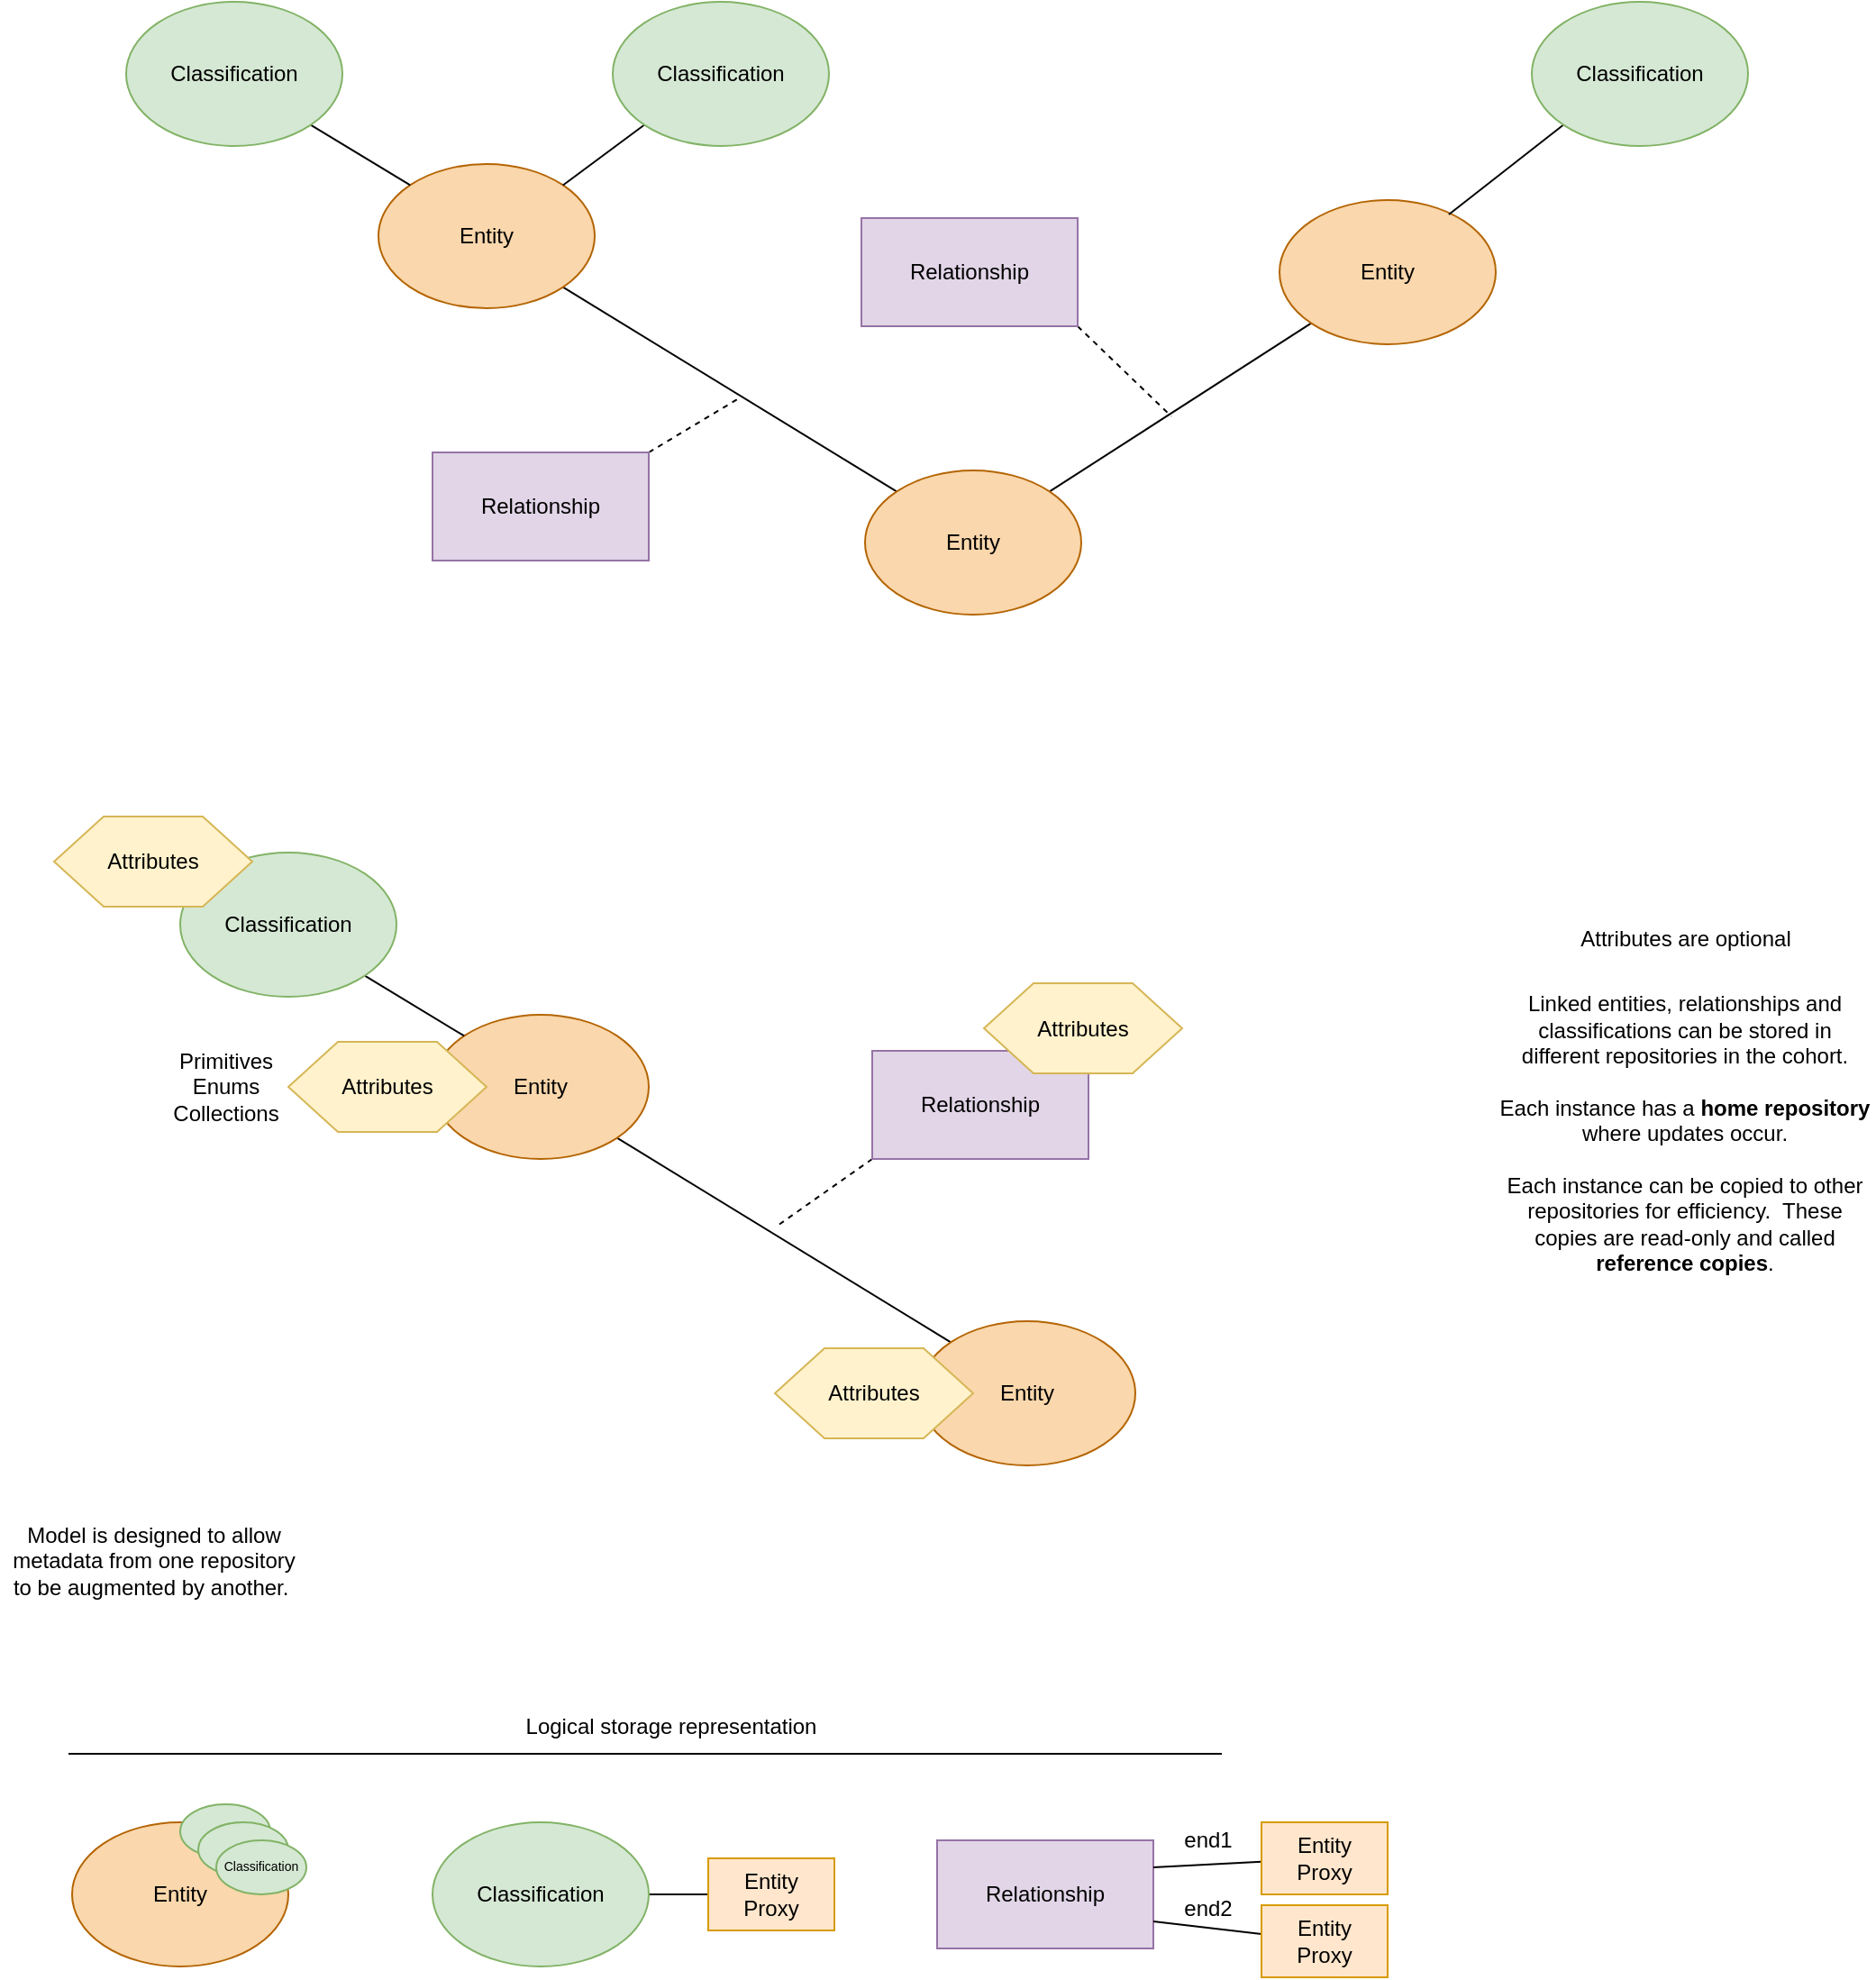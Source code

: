 <mxfile version="20.8.16" type="device" pages="4"><diagram id="Z7bbR40hNfWKqiiLp26I" name="metadata-elements"><mxGraphModel dx="940" dy="1779" grid="1" gridSize="10" guides="1" tooltips="1" connect="1" arrows="1" fold="1" page="1" pageScale="1" pageWidth="827" pageHeight="1169" math="0" shadow="0"><root><mxCell id="0"/><mxCell id="1" parent="0"/><mxCell id="-slnMgaZ7tEI87ncV4Ti-3" style="rounded=0;orthogonalLoop=1;jettySize=auto;html=1;exitX=1;exitY=1;exitDx=0;exitDy=0;entryX=0;entryY=0;entryDx=0;entryDy=0;endArrow=none;endFill=0;" parent="1" source="-slnMgaZ7tEI87ncV4Ti-1" target="-slnMgaZ7tEI87ncV4Ti-2" edge="1"><mxGeometry relative="1" as="geometry"/></mxCell><mxCell id="-slnMgaZ7tEI87ncV4Ti-1" value="Entity" style="ellipse;whiteSpace=wrap;html=1;fillColor=#fad7ac;strokeColor=#b46504;" parent="1" vertex="1"><mxGeometry x="260" y="202" width="120" height="80" as="geometry"/></mxCell><mxCell id="-slnMgaZ7tEI87ncV4Ti-2" value="Entity" style="ellipse;whiteSpace=wrap;html=1;fillColor=#fad7ac;strokeColor=#b46504;" parent="1" vertex="1"><mxGeometry x="530" y="372" width="120" height="80" as="geometry"/></mxCell><mxCell id="-slnMgaZ7tEI87ncV4Ti-5" style="edgeStyle=none;rounded=0;orthogonalLoop=1;jettySize=auto;html=1;exitX=0;exitY=1;exitDx=0;exitDy=0;endArrow=none;endFill=0;dashed=1;" parent="1" source="-slnMgaZ7tEI87ncV4Ti-4" edge="1"><mxGeometry relative="1" as="geometry"><mxPoint x="450" y="320" as="targetPoint"/></mxGeometry></mxCell><mxCell id="-slnMgaZ7tEI87ncV4Ti-4" value="Relationship" style="rounded=0;whiteSpace=wrap;html=1;fillColor=#e1d5e7;strokeColor=#9673a6;" parent="1" vertex="1"><mxGeometry x="504" y="222" width="120" height="60" as="geometry"/></mxCell><mxCell id="-slnMgaZ7tEI87ncV4Ti-9" style="edgeStyle=none;rounded=0;orthogonalLoop=1;jettySize=auto;html=1;entryX=0;entryY=0;entryDx=0;entryDy=0;endArrow=none;endFill=0;exitX=1;exitY=1;exitDx=0;exitDy=0;" parent="1" source="-slnMgaZ7tEI87ncV4Ti-11" target="-slnMgaZ7tEI87ncV4Ti-1" edge="1"><mxGeometry relative="1" as="geometry"><mxPoint x="210" y="152" as="sourcePoint"/></mxGeometry></mxCell><mxCell id="-slnMgaZ7tEI87ncV4Ti-11" value="Classification" style="ellipse;whiteSpace=wrap;html=1;fillColor=#d5e8d4;strokeColor=#82b366;" parent="1" vertex="1"><mxGeometry x="120" y="112" width="120" height="80" as="geometry"/></mxCell><mxCell id="-slnMgaZ7tEI87ncV4Ti-14" value="Attributes" style="shape=hexagon;perimeter=hexagonPerimeter2;whiteSpace=wrap;html=1;fillColor=#fff2cc;strokeColor=#d6b656;" parent="1" vertex="1"><mxGeometry x="566" y="184.5" width="110" height="50" as="geometry"/></mxCell><mxCell id="-slnMgaZ7tEI87ncV4Ti-16" value="Attributes" style="shape=hexagon;perimeter=hexagonPerimeter2;whiteSpace=wrap;html=1;fillColor=#fff2cc;strokeColor=#d6b656;" parent="1" vertex="1"><mxGeometry x="50" y="92" width="110" height="50" as="geometry"/></mxCell><mxCell id="-slnMgaZ7tEI87ncV4Ti-17" value="Attributes" style="shape=hexagon;perimeter=hexagonPerimeter2;whiteSpace=wrap;html=1;fillColor=#fff2cc;strokeColor=#d6b656;" parent="1" vertex="1"><mxGeometry x="180" y="217" width="110" height="50" as="geometry"/></mxCell><mxCell id="-slnMgaZ7tEI87ncV4Ti-20" value="Attributes are optional" style="text;html=1;align=center;verticalAlign=middle;resizable=0;points=[];;autosize=1;" parent="1" vertex="1"><mxGeometry x="890" y="150" width="130" height="20" as="geometry"/></mxCell><mxCell id="-slnMgaZ7tEI87ncV4Ti-21" value="Linked entities, relationships and classifications can be stored in different repositories in the cohort.&lt;br&gt;&lt;br&gt;Each instance has a &lt;b&gt;home repository&lt;/b&gt; where updates occur.&lt;br&gt;&lt;br&gt;Each instance can be copied to other repositories for efficiency.&amp;nbsp; These copies are read-only and called &lt;b&gt;reference copies&lt;/b&gt;." style="text;html=1;align=center;verticalAlign=middle;resizable=1;points=[];;autosize=0;whiteSpace=wrap;" parent="1" vertex="1"><mxGeometry x="850" y="210" width="210" height="115" as="geometry"/></mxCell><mxCell id="-slnMgaZ7tEI87ncV4Ti-24" style="edgeStyle=none;rounded=0;orthogonalLoop=1;jettySize=auto;html=1;exitX=1;exitY=0.5;exitDx=0;exitDy=0;endArrow=none;endFill=0;" parent="1" source="-slnMgaZ7tEI87ncV4Ti-22" target="-slnMgaZ7tEI87ncV4Ti-23" edge="1"><mxGeometry relative="1" as="geometry"/></mxCell><mxCell id="-slnMgaZ7tEI87ncV4Ti-22" value="Classification&lt;br&gt;" style="ellipse;whiteSpace=wrap;html=1;fillColor=#d5e8d4;strokeColor=#82b366;" parent="1" vertex="1"><mxGeometry x="260" y="650" width="120" height="80" as="geometry"/></mxCell><mxCell id="-slnMgaZ7tEI87ncV4Ti-23" value="Entity&lt;br&gt;Proxy" style="rounded=0;whiteSpace=wrap;html=1;fillColor=#ffe6cc;strokeColor=#d79b00;" parent="1" vertex="1"><mxGeometry x="413" y="670" width="70" height="40" as="geometry"/></mxCell><mxCell id="-slnMgaZ7tEI87ncV4Ti-25" value="Entity" style="ellipse;whiteSpace=wrap;html=1;fillColor=#fad7ac;strokeColor=#b46504;" parent="1" vertex="1"><mxGeometry x="60" y="650" width="120" height="80" as="geometry"/></mxCell><mxCell id="-slnMgaZ7tEI87ncV4Ti-26" value="Relationship" style="rounded=0;whiteSpace=wrap;html=1;fillColor=#e1d5e7;strokeColor=#9673a6;" parent="1" vertex="1"><mxGeometry x="540" y="660" width="120" height="60" as="geometry"/></mxCell><mxCell id="-slnMgaZ7tEI87ncV4Ti-27" style="edgeStyle=none;rounded=0;orthogonalLoop=1;jettySize=auto;html=1;exitX=1;exitY=0.25;exitDx=0;exitDy=0;endArrow=none;endFill=0;" parent="1" source="-slnMgaZ7tEI87ncV4Ti-26" target="-slnMgaZ7tEI87ncV4Ti-28" edge="1"><mxGeometry relative="1" as="geometry"><mxPoint x="660" y="690" as="sourcePoint"/></mxGeometry></mxCell><mxCell id="-slnMgaZ7tEI87ncV4Ti-28" value="Entity&lt;br&gt;Proxy" style="rounded=0;whiteSpace=wrap;html=1;fillColor=#ffe6cc;strokeColor=#d79b00;" parent="1" vertex="1"><mxGeometry x="720" y="650" width="70" height="40" as="geometry"/></mxCell><mxCell id="-slnMgaZ7tEI87ncV4Ti-29" style="edgeStyle=none;rounded=0;orthogonalLoop=1;jettySize=auto;html=1;exitX=1;exitY=0.75;exitDx=0;exitDy=0;endArrow=none;endFill=0;" parent="1" source="-slnMgaZ7tEI87ncV4Ti-26" target="-slnMgaZ7tEI87ncV4Ti-30" edge="1"><mxGeometry relative="1" as="geometry"><mxPoint x="660" y="740" as="sourcePoint"/></mxGeometry></mxCell><mxCell id="-slnMgaZ7tEI87ncV4Ti-30" value="Entity&lt;br&gt;Proxy" style="rounded=0;whiteSpace=wrap;html=1;fillColor=#ffe6cc;strokeColor=#d79b00;" parent="1" vertex="1"><mxGeometry x="720" y="696" width="70" height="40" as="geometry"/></mxCell><mxCell id="-slnMgaZ7tEI87ncV4Ti-31" value="end1" style="text;html=1;align=center;verticalAlign=middle;resizable=0;points=[];;autosize=1;" parent="1" vertex="1"><mxGeometry x="670" y="650" width="40" height="20" as="geometry"/></mxCell><mxCell id="-slnMgaZ7tEI87ncV4Ti-32" value="end2" style="text;html=1;align=center;verticalAlign=middle;resizable=0;points=[];;autosize=1;" parent="1" vertex="1"><mxGeometry x="670" y="688" width="40" height="20" as="geometry"/></mxCell><mxCell id="-slnMgaZ7tEI87ncV4Ti-37" value="Logical storage representation" style="text;html=1;align=center;verticalAlign=middle;resizable=0;points=[];;autosize=1;" parent="1" vertex="1"><mxGeometry x="302" y="587" width="180" height="20" as="geometry"/></mxCell><mxCell id="-slnMgaZ7tEI87ncV4Ti-38" value="" style="endArrow=none;html=1;" parent="1" edge="1"><mxGeometry width="50" height="50" relative="1" as="geometry"><mxPoint x="698" y="612" as="sourcePoint"/><mxPoint x="58" y="612" as="targetPoint"/></mxGeometry></mxCell><mxCell id="-slnMgaZ7tEI87ncV4Ti-41" value="Primitives&lt;br&gt;Enums&lt;br&gt;Collections" style="text;html=1;align=center;verticalAlign=middle;resizable=0;points=[];;autosize=1;" parent="1" vertex="1"><mxGeometry x="110" y="217" width="70" height="50" as="geometry"/></mxCell><mxCell id="-slnMgaZ7tEI87ncV4Ti-42" value="Model is designed to allow&lt;br&gt;metadata from one repository&lt;br&gt;to be augmented by another.&amp;nbsp;" style="text;html=1;align=center;verticalAlign=middle;resizable=0;points=[];;autosize=1;" parent="1" vertex="1"><mxGeometry x="20" y="480" width="170" height="50" as="geometry"/></mxCell><mxCell id="sv0S_EvZ5zUkJspbsyaO-1" style="rounded=0;orthogonalLoop=1;jettySize=auto;html=1;exitX=1;exitY=1;exitDx=0;exitDy=0;entryX=0;entryY=0;entryDx=0;entryDy=0;endArrow=none;endFill=0;" parent="1" source="sv0S_EvZ5zUkJspbsyaO-2" target="sv0S_EvZ5zUkJspbsyaO-3" edge="1"><mxGeometry relative="1" as="geometry"/></mxCell><mxCell id="sv0S_EvZ5zUkJspbsyaO-2" value="Entity" style="ellipse;whiteSpace=wrap;html=1;fillColor=#fad7ac;strokeColor=#b46504;" parent="1" vertex="1"><mxGeometry x="230" y="-270" width="120" height="80" as="geometry"/></mxCell><mxCell id="sv0S_EvZ5zUkJspbsyaO-15" style="rounded=0;orthogonalLoop=1;jettySize=auto;html=1;exitX=1;exitY=0;exitDx=0;exitDy=0;entryX=0;entryY=1;entryDx=0;entryDy=0;endArrow=none;endFill=0;" parent="1" source="sv0S_EvZ5zUkJspbsyaO-3" target="sv0S_EvZ5zUkJspbsyaO-14" edge="1"><mxGeometry relative="1" as="geometry"/></mxCell><mxCell id="sv0S_EvZ5zUkJspbsyaO-3" value="Entity" style="ellipse;whiteSpace=wrap;html=1;fillColor=#fad7ac;strokeColor=#b46504;" parent="1" vertex="1"><mxGeometry x="500" y="-100" width="120" height="80" as="geometry"/></mxCell><mxCell id="sv0S_EvZ5zUkJspbsyaO-4" style="edgeStyle=none;rounded=0;orthogonalLoop=1;jettySize=auto;html=1;exitX=1;exitY=0;exitDx=0;exitDy=0;endArrow=none;endFill=0;dashed=1;" parent="1" source="sv0S_EvZ5zUkJspbsyaO-5" edge="1"><mxGeometry relative="1" as="geometry"><mxPoint x="430" y="-140" as="targetPoint"/></mxGeometry></mxCell><mxCell id="sv0S_EvZ5zUkJspbsyaO-5" value="Relationship" style="rounded=0;whiteSpace=wrap;html=1;fillColor=#e1d5e7;strokeColor=#9673a6;" parent="1" vertex="1"><mxGeometry x="260" y="-110" width="120" height="60" as="geometry"/></mxCell><mxCell id="sv0S_EvZ5zUkJspbsyaO-6" style="edgeStyle=none;rounded=0;orthogonalLoop=1;jettySize=auto;html=1;entryX=0;entryY=0;entryDx=0;entryDy=0;endArrow=none;endFill=0;exitX=1;exitY=1;exitDx=0;exitDy=0;" parent="1" source="sv0S_EvZ5zUkJspbsyaO-7" target="sv0S_EvZ5zUkJspbsyaO-2" edge="1"><mxGeometry relative="1" as="geometry"><mxPoint x="180" y="-320" as="sourcePoint"/></mxGeometry></mxCell><mxCell id="sv0S_EvZ5zUkJspbsyaO-7" value="Classification" style="ellipse;whiteSpace=wrap;html=1;fillColor=#d5e8d4;strokeColor=#82b366;" parent="1" vertex="1"><mxGeometry x="90" y="-360" width="120" height="80" as="geometry"/></mxCell><mxCell id="sv0S_EvZ5zUkJspbsyaO-8" style="edgeStyle=none;rounded=0;orthogonalLoop=1;jettySize=auto;html=1;entryX=1;entryY=0;entryDx=0;entryDy=0;endArrow=none;endFill=0;exitX=0;exitY=1;exitDx=0;exitDy=0;" parent="1" source="sv0S_EvZ5zUkJspbsyaO-9" target="sv0S_EvZ5zUkJspbsyaO-2" edge="1"><mxGeometry relative="1" as="geometry"><mxPoint x="489" y="-320" as="sourcePoint"/><mxPoint x="556.574" y="-258.284" as="targetPoint"/></mxGeometry></mxCell><mxCell id="sv0S_EvZ5zUkJspbsyaO-9" value="Classification" style="ellipse;whiteSpace=wrap;html=1;fillColor=#d5e8d4;strokeColor=#82b366;" parent="1" vertex="1"><mxGeometry x="360" y="-360" width="120" height="80" as="geometry"/></mxCell><mxCell id="sv0S_EvZ5zUkJspbsyaO-14" value="Entity" style="ellipse;whiteSpace=wrap;html=1;fillColor=#fad7ac;strokeColor=#b46504;" parent="1" vertex="1"><mxGeometry x="730" y="-250" width="120" height="80" as="geometry"/></mxCell><mxCell id="sv0S_EvZ5zUkJspbsyaO-16" style="edgeStyle=none;rounded=0;orthogonalLoop=1;jettySize=auto;html=1;exitX=1;exitY=1;exitDx=0;exitDy=0;endArrow=none;endFill=0;dashed=1;" parent="1" source="sv0S_EvZ5zUkJspbsyaO-17" edge="1"><mxGeometry relative="1" as="geometry"><mxPoint x="670" y="-130" as="targetPoint"/></mxGeometry></mxCell><mxCell id="sv0S_EvZ5zUkJspbsyaO-17" value="Relationship" style="rounded=0;whiteSpace=wrap;html=1;fillColor=#e1d5e7;strokeColor=#9673a6;" parent="1" vertex="1"><mxGeometry x="498" y="-240" width="120" height="60" as="geometry"/></mxCell><mxCell id="sv0S_EvZ5zUkJspbsyaO-18" style="edgeStyle=none;rounded=0;orthogonalLoop=1;jettySize=auto;html=1;endArrow=none;endFill=0;exitX=0;exitY=1;exitDx=0;exitDy=0;entryX=0.783;entryY=0.1;entryDx=0;entryDy=0;entryPerimeter=0;" parent="1" source="sv0S_EvZ5zUkJspbsyaO-19" target="sv0S_EvZ5zUkJspbsyaO-14" edge="1"><mxGeometry relative="1" as="geometry"><mxPoint x="986.57" y="-300" as="sourcePoint"/><mxPoint x="829.996" y="-238.284" as="targetPoint"/></mxGeometry></mxCell><mxCell id="sv0S_EvZ5zUkJspbsyaO-19" value="Classification" style="ellipse;whiteSpace=wrap;html=1;fillColor=#d5e8d4;strokeColor=#82b366;" parent="1" vertex="1"><mxGeometry x="870.0" y="-360" width="120" height="80" as="geometry"/></mxCell><mxCell id="sv0S_EvZ5zUkJspbsyaO-20" value="Attributes" style="shape=hexagon;perimeter=hexagonPerimeter2;whiteSpace=wrap;html=1;fillColor=#fff2cc;strokeColor=#d6b656;" parent="1" vertex="1"><mxGeometry x="450" y="387" width="110" height="50" as="geometry"/></mxCell><mxCell id="sv0S_EvZ5zUkJspbsyaO-21" value="" style="ellipse;whiteSpace=wrap;html=1;fillColor=#d5e8d4;strokeColor=#82b366;" parent="1" vertex="1"><mxGeometry x="120" y="640" width="50" height="30" as="geometry"/></mxCell><mxCell id="sv0S_EvZ5zUkJspbsyaO-22" value="" style="ellipse;whiteSpace=wrap;html=1;fillColor=#d5e8d4;strokeColor=#82b366;" parent="1" vertex="1"><mxGeometry x="130" y="650" width="50" height="30" as="geometry"/></mxCell><mxCell id="sv0S_EvZ5zUkJspbsyaO-23" value="Classification" style="ellipse;whiteSpace=wrap;html=1;fillColor=#d5e8d4;strokeColor=#82b366;fontSize=7;" parent="1" vertex="1"><mxGeometry x="140" y="660" width="50" height="30" as="geometry"/></mxCell></root></mxGraphModel></diagram><diagram id="39W1JzW6PQjz8XcOdmd-" name="structure"><mxGraphModel dx="1767" dy="1779" grid="1" gridSize="10" guides="1" tooltips="1" connect="1" arrows="1" fold="1" page="1" pageScale="1" pageWidth="827" pageHeight="1169" math="0" shadow="0"><root><mxCell id="BZvtssOSBMB4os9gPGfF-0"/><mxCell id="BZvtssOSBMB4os9gPGfF-1" parent="BZvtssOSBMB4os9gPGfF-0"/><mxCell id="AGcgM-mwJHaqmYYJ03qH-2" value="" style="ellipse;shape=cloud;whiteSpace=wrap;html=1;fillColor=#dae8fc;strokeColor=#6c8ebf;" vertex="1" parent="BZvtssOSBMB4os9gPGfF-1"><mxGeometry x="820" y="-37" width="275" height="325" as="geometry"/></mxCell><mxCell id="BZvtssOSBMB4os9gPGfF-2" value="instanceProvenanceType" style="rounded=0;whiteSpace=wrap;html=1;align=left;" parent="BZvtssOSBMB4os9gPGfF-1" vertex="1"><mxGeometry x="170" y="120" width="430" height="30" as="geometry"/></mxCell><mxCell id="BZvtssOSBMB4os9gPGfF-3" value="metadataCollectionId&lt;br&gt;metadataCollectionName&lt;br&gt;replicatedBy" style="rounded=0;whiteSpace=wrap;html=1;align=left;" parent="BZvtssOSBMB4os9gPGfF-1" vertex="1"><mxGeometry x="170" y="150" width="430" height="60" as="geometry"/></mxCell><mxCell id="BZvtssOSBMB4os9gPGfF-4" value="instanceLicense" style="rounded=0;whiteSpace=wrap;html=1;align=left;" parent="BZvtssOSBMB4os9gPGfF-1" vertex="1"><mxGeometry x="170" y="210" width="430" height="30" as="geometry"/></mxCell><mxCell id="BZvtssOSBMB4os9gPGfF-5" value="createdBy&lt;br&gt;updatedBy&lt;br&gt;maintainedBy&lt;br&gt;createTime&lt;br&gt;updateTime&lt;br&gt;version" style="rounded=0;whiteSpace=wrap;html=1;align=left;" parent="BZvtssOSBMB4os9gPGfF-1" vertex="1"><mxGeometry x="170" y="240" width="430" height="100" as="geometry"/></mxCell><mxCell id="BZvtssOSBMB4os9gPGfF-6" value="currentStatus&lt;br&gt;statusOnDelete" style="rounded=0;whiteSpace=wrap;html=1;align=left;" parent="BZvtssOSBMB4os9gPGfF-1" vertex="1"><mxGeometry x="170" y="340" width="430" height="50" as="geometry"/></mxCell><mxCell id="BZvtssOSBMB4os9gPGfF-7" value="mappingProperties" style="rounded=0;whiteSpace=wrap;html=1;align=left;" parent="BZvtssOSBMB4os9gPGfF-1" vertex="1"><mxGeometry x="170" y="390" width="430" height="30" as="geometry"/></mxCell><mxCell id="rMusvo9j9TCcDV2EQ-hL-0" style="edgeStyle=orthogonalEdgeStyle;rounded=0;orthogonalLoop=1;jettySize=auto;html=1;exitX=0.5;exitY=0;exitDx=0;exitDy=0;entryX=0.25;entryY=1;entryDx=0;entryDy=0;endArrow=block;endFill=0;strokeWidth=1;endSize=12;align=left;" parent="BZvtssOSBMB4os9gPGfF-1" source="BZvtssOSBMB4os9gPGfF-8" target="BZvtssOSBMB4os9gPGfF-7" edge="1"><mxGeometry relative="1" as="geometry"/></mxCell><mxCell id="BZvtssOSBMB4os9gPGfF-8" value="classificationName&lt;br&gt;classificationOrigin&lt;br&gt;classificationOriginGUID" style="rounded=0;whiteSpace=wrap;html=1;fillColor=#d5e8d4;strokeColor=#82b366;align=left;" parent="BZvtssOSBMB4os9gPGfF-1" vertex="1"><mxGeometry x="2" y="598" width="168" height="60" as="geometry"/></mxCell><mxCell id="rMusvo9j9TCcDV2EQ-hL-1" style="edgeStyle=orthogonalEdgeStyle;rounded=0;orthogonalLoop=1;jettySize=auto;html=1;exitX=0.5;exitY=0;exitDx=0;exitDy=0;endArrow=block;endFill=0;endSize=12;strokeWidth=1;align=left;entryX=0.75;entryY=1;entryDx=0;entryDy=0;" parent="BZvtssOSBMB4os9gPGfF-1" source="BZvtssOSBMB4os9gPGfF-9" target="BZvtssOSBMB4os9gPGfF-7" edge="1"><mxGeometry relative="1" as="geometry"><mxPoint x="510" y="460" as="targetPoint"/></mxGeometry></mxCell><mxCell id="BZvtssOSBMB4os9gPGfF-9" value="guid&lt;br&gt;reIdentifiedFromGUID&lt;br&gt;instanceURL" style="rounded=0;whiteSpace=wrap;html=1;align=left;" parent="BZvtssOSBMB4os9gPGfF-1" vertex="1"><mxGeometry x="404" y="478" width="177" height="50" as="geometry"/></mxCell><mxCell id="rMusvo9j9TCcDV2EQ-hL-7" style="edgeStyle=orthogonalEdgeStyle;rounded=0;orthogonalLoop=1;jettySize=auto;html=1;exitX=0.5;exitY=0;exitDx=0;exitDy=0;entryX=0.25;entryY=1;entryDx=0;entryDy=0;endArrow=block;endFill=0;endSize=12;strokeWidth=1;align=left;" parent="BZvtssOSBMB4os9gPGfF-1" source="rMusvo9j9TCcDV2EQ-hL-2" target="BZvtssOSBMB4os9gPGfF-9" edge="1"><mxGeometry relative="1" as="geometry"/></mxCell><mxCell id="UOu68U4XpkaB1WQmeesV-0" style="edgeStyle=none;rounded=0;orthogonalLoop=1;jettySize=auto;html=1;exitX=0;exitY=0.5;exitDx=0;exitDy=0;endArrow=none;endFill=0;entryX=1;entryY=0.25;entryDx=0;entryDy=0;" parent="BZvtssOSBMB4os9gPGfF-1" source="rMusvo9j9TCcDV2EQ-hL-2" target="BZvtssOSBMB4os9gPGfF-8" edge="1"><mxGeometry relative="1" as="geometry"><mxPoint x="190" y="620" as="targetPoint"/></mxGeometry></mxCell><mxCell id="rMusvo9j9TCcDV2EQ-hL-2" value="classifications" style="rounded=0;whiteSpace=wrap;html=1;fillColor=#ffe6cc;strokeColor=#d79b00;align=left;" parent="BZvtssOSBMB4os9gPGfF-1" vertex="1"><mxGeometry x="257" y="598" width="190" height="30" as="geometry"/></mxCell><mxCell id="rMusvo9j9TCcDV2EQ-hL-5" style="edgeStyle=orthogonalEdgeStyle;rounded=0;orthogonalLoop=1;jettySize=auto;html=1;exitX=0.5;exitY=0;exitDx=0;exitDy=0;entryX=0.75;entryY=1;entryDx=0;entryDy=0;endArrow=block;endFill=0;endSize=12;strokeWidth=1;align=left;" parent="BZvtssOSBMB4os9gPGfF-1" source="rMusvo9j9TCcDV2EQ-hL-3" target="rMusvo9j9TCcDV2EQ-hL-2" edge="1"><mxGeometry relative="1" as="geometry"/></mxCell><mxCell id="JoMDwd4-oPdyKM6Ao9nB-7" style="edgeStyle=orthogonalEdgeStyle;rounded=0;orthogonalLoop=1;jettySize=auto;html=1;exitX=0.5;exitY=1;exitDx=0;exitDy=0;endArrow=none;endFill=0;entryX=0.5;entryY=0;entryDx=0;entryDy=0;" parent="BZvtssOSBMB4os9gPGfF-1" source="rMusvo9j9TCcDV2EQ-hL-3" target="JoMDwd4-oPdyKM6Ao9nB-0" edge="1"><mxGeometry relative="1" as="geometry"><Array as="points"><mxPoint x="458" y="780"/><mxPoint x="364" y="780"/></Array></mxGeometry></mxCell><mxCell id="rMusvo9j9TCcDV2EQ-hL-3" value="uniqueProperties" style="rounded=0;whiteSpace=wrap;html=1;fillColor=#ffe6cc;strokeColor=#d79b00;align=left;" parent="BZvtssOSBMB4os9gPGfF-1" vertex="1"><mxGeometry x="389" y="698" width="138" height="30" as="geometry"/></mxCell><mxCell id="rMusvo9j9TCcDV2EQ-hL-6" style="edgeStyle=orthogonalEdgeStyle;rounded=0;orthogonalLoop=1;jettySize=auto;html=1;exitX=0.5;exitY=0;exitDx=0;exitDy=0;entryX=0.25;entryY=1;entryDx=0;entryDy=0;endArrow=block;endFill=0;endSize=12;strokeWidth=1;align=left;" parent="BZvtssOSBMB4os9gPGfF-1" source="rMusvo9j9TCcDV2EQ-hL-4" target="rMusvo9j9TCcDV2EQ-hL-2" edge="1"><mxGeometry relative="1" as="geometry"/></mxCell><mxCell id="JoMDwd4-oPdyKM6Ao9nB-9" style="edgeStyle=orthogonalEdgeStyle;rounded=0;orthogonalLoop=1;jettySize=auto;html=1;exitX=0.5;exitY=1;exitDx=0;exitDy=0;endArrow=none;endFill=0;entryX=0.5;entryY=0;entryDx=0;entryDy=0;" parent="BZvtssOSBMB4os9gPGfF-1" source="rMusvo9j9TCcDV2EQ-hL-4" target="JoMDwd4-oPdyKM6Ao9nB-0" edge="1"><mxGeometry relative="1" as="geometry"><Array as="points"><mxPoint x="304" y="780"/><mxPoint x="364" y="780"/></Array></mxGeometry></mxCell><mxCell id="rMusvo9j9TCcDV2EQ-hL-4" value="entityProperties" style="rounded=0;whiteSpace=wrap;html=1;fillColor=#ffe6cc;strokeColor=#d79b00;align=left;" parent="BZvtssOSBMB4os9gPGfF-1" vertex="1"><mxGeometry x="245" y="698" width="118" height="30" as="geometry"/></mxCell><mxCell id="rMusvo9j9TCcDV2EQ-hL-10" style="edgeStyle=orthogonalEdgeStyle;rounded=0;orthogonalLoop=1;jettySize=auto;html=1;exitX=1;exitY=0.5;exitDx=0;exitDy=0;entryX=0;entryY=0.25;entryDx=0;entryDy=0;endArrow=none;endFill=0;endSize=12;strokeWidth=1;align=left;" parent="BZvtssOSBMB4os9gPGfF-1" source="rMusvo9j9TCcDV2EQ-hL-8" target="rMusvo9j9TCcDV2EQ-hL-9" edge="1"><mxGeometry relative="1" as="geometry"/></mxCell><mxCell id="rMusvo9j9TCcDV2EQ-hL-8" value="type" style="rounded=0;whiteSpace=wrap;html=1;align=left;" parent="BZvtssOSBMB4os9gPGfF-1" vertex="1"><mxGeometry x="170" y="90" width="430" height="30" as="geometry"/></mxCell><mxCell id="rMusvo9j9TCcDV2EQ-hL-9" value="typeDefCategory&lt;br&gt;typeDefGUID&lt;br&gt;typeDefName&lt;br&gt;typeDefVersion" style="rounded=0;whiteSpace=wrap;html=1;align=left;" parent="BZvtssOSBMB4os9gPGfF-1" vertex="1"><mxGeometry x="660" y="85" width="150" height="81" as="geometry"/></mxCell><mxCell id="JoMDwd4-oPdyKM6Ao9nB-6" style="edgeStyle=orthogonalEdgeStyle;rounded=0;orthogonalLoop=1;jettySize=auto;html=1;exitX=0.5;exitY=1;exitDx=0;exitDy=0;endArrow=none;endFill=0;entryX=0.5;entryY=0;entryDx=0;entryDy=0;" parent="BZvtssOSBMB4os9gPGfF-1" source="rMusvo9j9TCcDV2EQ-hL-11" target="JoMDwd4-oPdyKM6Ao9nB-0" edge="1"><mxGeometry relative="1" as="geometry"><Array as="points"><mxPoint x="623" y="780"/><mxPoint x="364" y="780"/></Array></mxGeometry></mxCell><mxCell id="rMusvo9j9TCcDV2EQ-hL-11" value="relationshipProperties" style="rounded=0;whiteSpace=wrap;html=1;fillColor=#e1d5e7;strokeColor=#9673a6;align=left;" parent="BZvtssOSBMB4os9gPGfF-1" vertex="1"><mxGeometry x="528" y="648" width="190" height="30" as="geometry"/></mxCell><mxCell id="rMusvo9j9TCcDV2EQ-hL-13" style="edgeStyle=orthogonalEdgeStyle;rounded=0;orthogonalLoop=1;jettySize=auto;html=1;entryX=0.75;entryY=1;entryDx=0;entryDy=0;endArrow=block;endFill=0;endSize=12;strokeWidth=1;align=left;" parent="BZvtssOSBMB4os9gPGfF-1" source="JoMDwd4-oPdyKM6Ao9nB-4" target="BZvtssOSBMB4os9gPGfF-9" edge="1"><mxGeometry relative="1" as="geometry"><mxPoint x="392" y="588" as="sourcePoint"/><mxPoint x="450" y="538" as="targetPoint"/></mxGeometry></mxCell><mxCell id="rMusvo9j9TCcDV2EQ-hL-14" value="EntitySummary" style="text;html=1;align=left;verticalAlign=middle;resizable=0;points=[];;autosize=1;" parent="BZvtssOSBMB4os9gPGfF-1" vertex="1"><mxGeometry x="240" y="575" width="100" height="20" as="geometry"/></mxCell><mxCell id="rMusvo9j9TCcDV2EQ-hL-15" value="EntityProxy" style="text;html=1;align=left;verticalAlign=middle;resizable=0;points=[];;autosize=1;" parent="BZvtssOSBMB4os9gPGfF-1" vertex="1"><mxGeometry x="380" y="676" width="80" height="20" as="geometry"/></mxCell><mxCell id="rMusvo9j9TCcDV2EQ-hL-17" value="EntityDetail" style="text;html=1;align=left;verticalAlign=middle;resizable=0;points=[];;autosize=1;" parent="BZvtssOSBMB4os9gPGfF-1" vertex="1"><mxGeometry x="220" y="676" width="80" height="20" as="geometry"/></mxCell><mxCell id="rMusvo9j9TCcDV2EQ-hL-18" value="Relationship" style="text;html=1;align=left;verticalAlign=middle;resizable=0;points=[];;autosize=1;" parent="BZvtssOSBMB4os9gPGfF-1" vertex="1"><mxGeometry x="655" y="578" width="80" height="20" as="geometry"/></mxCell><mxCell id="mYXS91cJgSRmmLbEXtdl-0" value="InstanceAuditHeader" style="text;html=1;align=left;verticalAlign=middle;resizable=0;points=[];;autosize=1;" parent="BZvtssOSBMB4os9gPGfF-1" vertex="1"><mxGeometry x="30" y="95" width="130" height="20" as="geometry"/></mxCell><mxCell id="mYXS91cJgSRmmLbEXtdl-1" value="Classification" style="text;html=1;align=left;verticalAlign=middle;resizable=0;points=[];;autosize=1;" parent="BZvtssOSBMB4os9gPGfF-1" vertex="1"><mxGeometry x="-18" y="571" width="90" height="20" as="geometry"/></mxCell><mxCell id="mYXS91cJgSRmmLbEXtdl-2" value="InstanceHeader" style="text;html=1;align=left;verticalAlign=middle;resizable=0;points=[];;autosize=1;" parent="BZvtssOSBMB4os9gPGfF-1" vertex="1"><mxGeometry x="304" y="478" width="100" height="20" as="geometry"/></mxCell><mxCell id="5pq6kSecPTy2PvyclLYt-0" value="InstanceType" style="text;html=1;align=center;verticalAlign=middle;resizable=0;points=[];autosize=1;strokeColor=none;fillColor=none;" parent="BZvtssOSBMB4os9gPGfF-1" vertex="1"><mxGeometry x="650" y="56" width="90" height="20" as="geometry"/></mxCell><mxCell id="JoMDwd4-oPdyKM6Ao9nB-0" value="effectiveFrom&lt;br&gt;effectiveTo&lt;br&gt;instanceProperties" style="rounded=0;whiteSpace=wrap;html=1;align=left;" parent="BZvtssOSBMB4os9gPGfF-1" vertex="1"><mxGeometry x="259" y="830" width="210" height="50" as="geometry"/></mxCell><mxCell id="JoMDwd4-oPdyKM6Ao9nB-1" value="InstanceProperties" style="text;html=1;align=center;verticalAlign=middle;resizable=0;points=[];autosize=1;strokeColor=none;fillColor=none;" parent="BZvtssOSBMB4os9gPGfF-1" vertex="1"><mxGeometry x="139" y="830" width="120" height="20" as="geometry"/></mxCell><mxCell id="JoMDwd4-oPdyKM6Ao9nB-10" style="edgeStyle=orthogonalEdgeStyle;rounded=0;orthogonalLoop=1;jettySize=auto;html=1;exitX=0;exitY=0.5;exitDx=0;exitDy=0;entryX=0.75;entryY=0;entryDx=0;entryDy=0;endArrow=none;endFill=0;" parent="BZvtssOSBMB4os9gPGfF-1" source="JoMDwd4-oPdyKM6Ao9nB-4" target="rMusvo9j9TCcDV2EQ-hL-3" edge="1"><mxGeometry relative="1" as="geometry"/></mxCell><mxCell id="JoMDwd4-oPdyKM6Ao9nB-4" value="entityOneProxy&lt;br&gt;entityTwoProxy" style="rounded=0;whiteSpace=wrap;html=1;fillColor=#e1d5e7;strokeColor=#9673a6;align=left;" parent="BZvtssOSBMB4os9gPGfF-1" vertex="1"><mxGeometry x="528" y="598" width="190" height="50" as="geometry"/></mxCell><mxCell id="JoMDwd4-oPdyKM6Ao9nB-8" style="edgeStyle=orthogonalEdgeStyle;rounded=0;orthogonalLoop=1;jettySize=auto;html=1;exitX=0.5;exitY=1;exitDx=0;exitDy=0;endArrow=none;endFill=0;entryX=0.5;entryY=0;entryDx=0;entryDy=0;" parent="BZvtssOSBMB4os9gPGfF-1" source="JoMDwd4-oPdyKM6Ao9nB-5" target="JoMDwd4-oPdyKM6Ao9nB-0" edge="1"><mxGeometry relative="1" as="geometry"><mxPoint x="470" y="840" as="targetPoint"/><Array as="points"><mxPoint x="86" y="780"/><mxPoint x="364" y="780"/></Array></mxGeometry></mxCell><mxCell id="JoMDwd4-oPdyKM6Ao9nB-5" value="classificationProperties" style="rounded=0;whiteSpace=wrap;html=1;fillColor=#d5e8d4;strokeColor=#82b366;align=left;" parent="BZvtssOSBMB4os9gPGfF-1" vertex="1"><mxGeometry x="2" y="658" width="168" height="30" as="geometry"/></mxCell><mxCell id="AGcgM-mwJHaqmYYJ03qH-0" value="typeDefCategory&lt;br&gt;typeDefGUID&lt;br&gt;typeDefName&lt;br&gt;typeDefVersion&lt;br&gt;typeDefDescription&lt;br&gt;typeDefDescriptionGUID&lt;br&gt;typeDefSuperTypes&lt;br&gt;validStatusList&lt;br&gt;validInstanceProperties" style="rounded=0;whiteSpace=wrap;html=1;align=left;" vertex="1" parent="BZvtssOSBMB4os9gPGfF-1"><mxGeometry x="900" y="69" width="150" height="144" as="geometry"/></mxCell><mxCell id="AGcgM-mwJHaqmYYJ03qH-1" value="InstanceType&lt;br&gt;Before V4.0&amp;nbsp;" style="text;html=1;align=center;verticalAlign=middle;resizable=0;points=[];autosize=1;strokeColor=none;fillColor=none;" vertex="1" parent="BZvtssOSBMB4os9gPGfF-1"><mxGeometry x="900" y="29" width="90" height="40" as="geometry"/></mxCell></root></mxGraphModel></diagram><diagram id="mTZ1y4LS6rHTi8Fzs0pb" name="events"><mxGraphModel dx="932" dy="612" grid="1" gridSize="10" guides="1" tooltips="1" connect="1" arrows="1" fold="1" page="1" pageScale="1" pageWidth="827" pageHeight="1169" math="0" shadow="0"><root><mxCell id="sS-eTAVAKdVr08XAdWZr-0"/><mxCell id="sS-eTAVAKdVr08XAdWZr-1" parent="sS-eTAVAKdVr08XAdWZr-0"/><mxCell id="sS-eTAVAKdVr08XAdWZr-2" value="Timestamp" style="rounded=0;whiteSpace=wrap;html=1;" parent="sS-eTAVAKdVr08XAdWZr-1" vertex="1"><mxGeometry x="120" y="120" width="120" height="30" as="geometry"/></mxCell><mxCell id="sS-eTAVAKdVr08XAdWZr-13" style="edgeStyle=orthogonalEdgeStyle;rounded=0;orthogonalLoop=1;jettySize=auto;html=1;exitX=1;exitY=0.5;exitDx=0;exitDy=0;endArrow=none;endFill=0;endSize=12;strokeWidth=1;" parent="sS-eTAVAKdVr08XAdWZr-1" source="sS-eTAVAKdVr08XAdWZr-3" target="sS-eTAVAKdVr08XAdWZr-14" edge="1"><mxGeometry relative="1" as="geometry"><mxPoint x="330" y="165" as="targetPoint"/></mxGeometry></mxCell><mxCell id="sS-eTAVAKdVr08XAdWZr-3" value="Originator" style="rounded=0;whiteSpace=wrap;html=1;fillColor=#b1ddf0;strokeColor=#10739e;" parent="sS-eTAVAKdVr08XAdWZr-1" vertex="1"><mxGeometry x="120" y="150" width="120" height="30" as="geometry"/></mxCell><mxCell id="sS-eTAVAKdVr08XAdWZr-4" value="Version" style="rounded=0;whiteSpace=wrap;html=1;" parent="sS-eTAVAKdVr08XAdWZr-1" vertex="1"><mxGeometry x="120" y="180" width="120" height="30" as="geometry"/></mxCell><mxCell id="sS-eTAVAKdVr08XAdWZr-5" value="Category" style="rounded=0;whiteSpace=wrap;html=1;fillColor=#b0e3e6;strokeColor=#0e8088;" parent="sS-eTAVAKdVr08XAdWZr-1" vertex="1"><mxGeometry x="120" y="210" width="120" height="30" as="geometry"/></mxCell><mxCell id="sS-eTAVAKdVr08XAdWZr-6" value="Category&lt;br&gt;Specific&lt;br&gt;Section" style="rounded=0;whiteSpace=wrap;html=1;fontStyle=2" parent="sS-eTAVAKdVr08XAdWZr-1" vertex="1"><mxGeometry x="120" y="240" width="120" height="130" as="geometry"/></mxCell><mxCell id="sS-eTAVAKdVr08XAdWZr-7" value="Error&lt;br&gt;Section" style="rounded=0;whiteSpace=wrap;html=1;fontStyle=2" parent="sS-eTAVAKdVr08XAdWZr-1" vertex="1"><mxGeometry x="120" y="370" width="120" height="160" as="geometry"/></mxCell><mxCell id="sS-eTAVAKdVr08XAdWZr-8" value="metadatacollectionId" style="rounded=0;whiteSpace=wrap;html=1;fillColor=#b1ddf0;strokeColor=#10739e;" parent="sS-eTAVAKdVr08XAdWZr-1" vertex="1"><mxGeometry x="350" y="30" width="120" height="30" as="geometry"/></mxCell><mxCell id="sS-eTAVAKdVr08XAdWZr-9" value="serverName" style="rounded=0;whiteSpace=wrap;html=1;fillColor=#b1ddf0;strokeColor=#10739e;" parent="sS-eTAVAKdVr08XAdWZr-1" vertex="1"><mxGeometry x="350" y="60" width="120" height="30" as="geometry"/></mxCell><mxCell id="sS-eTAVAKdVr08XAdWZr-10" value="serverType" style="rounded=0;whiteSpace=wrap;html=1;fillColor=#b1ddf0;strokeColor=#10739e;" parent="sS-eTAVAKdVr08XAdWZr-1" vertex="1"><mxGeometry x="350" y="90" width="120" height="30" as="geometry"/></mxCell><mxCell id="sS-eTAVAKdVr08XAdWZr-11" value="organizationName" style="rounded=0;whiteSpace=wrap;html=1;fillColor=#b1ddf0;strokeColor=#10739e;" parent="sS-eTAVAKdVr08XAdWZr-1" vertex="1"><mxGeometry x="350" y="120" width="120" height="30" as="geometry"/></mxCell><mxCell id="sS-eTAVAKdVr08XAdWZr-12" value="protocolVersion" style="rounded=0;whiteSpace=wrap;html=1;fillColor=#b1ddf0;strokeColor=#10739e;" parent="sS-eTAVAKdVr08XAdWZr-1" vertex="1"><mxGeometry x="350" y="150" width="120" height="30" as="geometry"/></mxCell><mxCell id="sS-eTAVAKdVr08XAdWZr-14" value="" style="shape=curlyBracket;whiteSpace=wrap;html=1;rounded=1;" parent="sS-eTAVAKdVr08XAdWZr-1" vertex="1"><mxGeometry x="320" y="30" width="20" height="150" as="geometry"/></mxCell><mxCell id="sS-eTAVAKdVr08XAdWZr-15" value="RegistryEvent" style="rounded=0;whiteSpace=wrap;html=1;fillColor=#b0e3e6;strokeColor=#0e8088;" parent="sS-eTAVAKdVr08XAdWZr-1" vertex="1"><mxGeometry x="310" y="210" width="120" height="30" as="geometry"/></mxCell><mxCell id="sS-eTAVAKdVr08XAdWZr-16" value="TypeDefEvent" style="rounded=0;whiteSpace=wrap;html=1;fillColor=#b0e3e6;strokeColor=#0e8088;" parent="sS-eTAVAKdVr08XAdWZr-1" vertex="1"><mxGeometry x="480" y="210" width="120" height="30" as="geometry"/></mxCell><mxCell id="sS-eTAVAKdVr08XAdWZr-17" value="InstanceEvent" style="rounded=0;whiteSpace=wrap;html=1;fillColor=#b0e3e6;strokeColor=#0e8088;" parent="sS-eTAVAKdVr08XAdWZr-1" vertex="1"><mxGeometry x="650" y="210" width="120" height="30" as="geometry"/></mxCell><mxCell id="sS-eTAVAKdVr08XAdWZr-18" value="RegistryEventType" style="rounded=0;whiteSpace=wrap;html=1;fillColor=#fad7ac;strokeColor=#b46504;fontStyle=2" parent="sS-eTAVAKdVr08XAdWZr-1" vertex="1"><mxGeometry x="310" y="240" width="120" height="30" as="geometry"/></mxCell><mxCell id="sS-eTAVAKdVr08XAdWZr-19" value="TypeDefEventType" style="rounded=0;whiteSpace=wrap;html=1;fillColor=#fad7ac;strokeColor=#b46504;fontStyle=2" parent="sS-eTAVAKdVr08XAdWZr-1" vertex="1"><mxGeometry x="480" y="240" width="120" height="30" as="geometry"/></mxCell><mxCell id="sS-eTAVAKdVr08XAdWZr-20" value="InstanceEventType" style="rounded=0;whiteSpace=wrap;html=1;fillColor=#fad7ac;strokeColor=#b46504;fontStyle=2" parent="sS-eTAVAKdVr08XAdWZr-1" vertex="1"><mxGeometry x="650" y="240" width="120" height="30" as="geometry"/></mxCell><mxCell id="sS-eTAVAKdVr08XAdWZr-21" value="" style="endArrow=none;dashed=1;html=1;strokeWidth=1;entryX=1;entryY=1;entryDx=0;entryDy=0;exitX=1;exitY=0;exitDx=0;exitDy=0;" parent="sS-eTAVAKdVr08XAdWZr-1" source="sS-eTAVAKdVr08XAdWZr-6" target="sS-eTAVAKdVr08XAdWZr-17" edge="1"><mxGeometry width="50" height="50" relative="1" as="geometry"><mxPoint x="120" y="570" as="sourcePoint"/><mxPoint x="170" y="520" as="targetPoint"/></mxGeometry></mxCell><mxCell id="sS-eTAVAKdVr08XAdWZr-22" value="" style="endArrow=none;dashed=1;html=1;strokeWidth=1;entryX=1;entryY=0;entryDx=0;entryDy=0;exitX=1;exitY=0;exitDx=0;exitDy=0;" parent="sS-eTAVAKdVr08XAdWZr-1" target="sS-eTAVAKdVr08XAdWZr-17" edge="1"><mxGeometry width="50" height="50" relative="1" as="geometry"><mxPoint x="240" y="210" as="sourcePoint"/><mxPoint x="310" y="210" as="targetPoint"/></mxGeometry></mxCell><mxCell id="sS-eTAVAKdVr08XAdWZr-23" value="Registration&lt;br&gt;Details" style="rounded=0;whiteSpace=wrap;html=1;fontStyle=2" parent="sS-eTAVAKdVr08XAdWZr-1" vertex="1"><mxGeometry x="310" y="270" width="120" height="100" as="geometry"/></mxCell><mxCell id="sS-eTAVAKdVr08XAdWZr-24" value="TypeDef&lt;br&gt;Details" style="rounded=0;whiteSpace=wrap;html=1;fontStyle=2" parent="sS-eTAVAKdVr08XAdWZr-1" vertex="1"><mxGeometry x="480" y="270" width="120" height="100" as="geometry"/></mxCell><mxCell id="sS-eTAVAKdVr08XAdWZr-25" value="Instance&lt;br&gt;Details" style="rounded=0;whiteSpace=wrap;html=1;fontStyle=2" parent="sS-eTAVAKdVr08XAdWZr-1" vertex="1"><mxGeometry x="650" y="270" width="120" height="100" as="geometry"/></mxCell><mxCell id="sS-eTAVAKdVr08XAdWZr-26" value="" style="endArrow=none;dashed=1;html=1;strokeWidth=1;entryX=1;entryY=1;entryDx=0;entryDy=0;exitX=1;exitY=0;exitDx=0;exitDy=0;" parent="sS-eTAVAKdVr08XAdWZr-1" edge="1"><mxGeometry width="50" height="50" relative="1" as="geometry"><mxPoint x="240" y="370" as="sourcePoint"/><mxPoint x="770" y="370" as="targetPoint"/></mxGeometry></mxCell><mxCell id="sS-eTAVAKdVr08XAdWZr-27" value="ErrorCode" style="rounded=0;whiteSpace=wrap;html=1;fillColor=#cdeb8b;strokeColor=#36393d;" parent="sS-eTAVAKdVr08XAdWZr-1" vertex="1"><mxGeometry x="310" y="370" width="120" height="30" as="geometry"/></mxCell><mxCell id="sS-eTAVAKdVr08XAdWZr-28" value="ErrorCode" style="rounded=0;whiteSpace=wrap;html=1;fillColor=#cdeb8b;strokeColor=#36393d;" parent="sS-eTAVAKdVr08XAdWZr-1" vertex="1"><mxGeometry x="480" y="370" width="120" height="30" as="geometry"/></mxCell><mxCell id="sS-eTAVAKdVr08XAdWZr-29" value="ErrorCode" style="rounded=0;whiteSpace=wrap;html=1;fillColor=#cdeb8b;strokeColor=#36393d;" parent="sS-eTAVAKdVr08XAdWZr-1" vertex="1"><mxGeometry x="650" y="370" width="120" height="30" as="geometry"/></mxCell><mxCell id="sS-eTAVAKdVr08XAdWZr-30" value="ErrorMessage" style="rounded=0;whiteSpace=wrap;html=1;fontStyle=0" parent="sS-eTAVAKdVr08XAdWZr-1" vertex="1"><mxGeometry x="310" y="400" width="120" height="30" as="geometry"/></mxCell><mxCell id="sS-eTAVAKdVr08XAdWZr-31" value="ErrorMessage" style="rounded=0;whiteSpace=wrap;html=1;fontStyle=0" parent="sS-eTAVAKdVr08XAdWZr-1" vertex="1"><mxGeometry x="480" y="400" width="120" height="30" as="geometry"/></mxCell><mxCell id="sS-eTAVAKdVr08XAdWZr-32" value="ErrorMessage" style="rounded=0;whiteSpace=wrap;html=1;fontStyle=0" parent="sS-eTAVAKdVr08XAdWZr-1" vertex="1"><mxGeometry x="650" y="400" width="120" height="30" as="geometry"/></mxCell><mxCell id="sS-eTAVAKdVr08XAdWZr-33" value="" style="endArrow=none;dashed=1;html=1;strokeWidth=1;entryX=1;entryY=1;entryDx=0;entryDy=0;exitX=1;exitY=0;exitDx=0;exitDy=0;" parent="sS-eTAVAKdVr08XAdWZr-1" target="sS-eTAVAKdVr08XAdWZr-29" edge="1"><mxGeometry width="50" height="50" relative="1" as="geometry"><mxPoint x="240" y="400" as="sourcePoint"/><mxPoint x="170" y="680" as="targetPoint"/></mxGeometry></mxCell><mxCell id="sS-eTAVAKdVr08XAdWZr-34" value="" style="endArrow=none;dashed=1;html=1;strokeWidth=1;entryX=1;entryY=0;entryDx=0;entryDy=0;exitX=1;exitY=0;exitDx=0;exitDy=0;" parent="sS-eTAVAKdVr08XAdWZr-1" target="sS-eTAVAKdVr08XAdWZr-29" edge="1"><mxGeometry width="50" height="50" relative="1" as="geometry"><mxPoint x="240" y="370" as="sourcePoint"/><mxPoint x="310" y="370" as="targetPoint"/></mxGeometry></mxCell><mxCell id="sS-eTAVAKdVr08XAdWZr-35" value="Error&lt;br&gt;Details" style="rounded=0;whiteSpace=wrap;html=1;fontStyle=2" parent="sS-eTAVAKdVr08XAdWZr-1" vertex="1"><mxGeometry x="310" y="460" width="120" height="70" as="geometry"/></mxCell><mxCell id="sS-eTAVAKdVr08XAdWZr-36" value="Error&lt;br&gt;Details" style="rounded=0;whiteSpace=wrap;html=1;fontStyle=2" parent="sS-eTAVAKdVr08XAdWZr-1" vertex="1"><mxGeometry x="480" y="460" width="120" height="70" as="geometry"/></mxCell><mxCell id="sS-eTAVAKdVr08XAdWZr-37" value="Error&lt;br&gt;Details" style="rounded=0;whiteSpace=wrap;html=1;fontStyle=2" parent="sS-eTAVAKdVr08XAdWZr-1" vertex="1"><mxGeometry x="650" y="460" width="120" height="70" as="geometry"/></mxCell><mxCell id="sS-eTAVAKdVr08XAdWZr-38" value="" style="endArrow=none;dashed=1;html=1;strokeWidth=1;entryX=1;entryY=1;entryDx=0;entryDy=0;exitX=1;exitY=0;exitDx=0;exitDy=0;" parent="sS-eTAVAKdVr08XAdWZr-1" edge="1"><mxGeometry width="50" height="50" relative="1" as="geometry"><mxPoint x="240" y="530" as="sourcePoint"/><mxPoint x="770" y="530" as="targetPoint"/></mxGeometry></mxCell><mxCell id="sS-eTAVAKdVr08XAdWZr-39" value="TargetMetadata&lt;br&gt;CollectionId" style="rounded=0;whiteSpace=wrap;html=1;fontStyle=0" parent="sS-eTAVAKdVr08XAdWZr-1" vertex="1"><mxGeometry x="310" y="430" width="120" height="30" as="geometry"/></mxCell><mxCell id="sS-eTAVAKdVr08XAdWZr-40" value="TargetMetadata&lt;br&gt;CollectionId" style="rounded=0;whiteSpace=wrap;html=1;fontStyle=0" parent="sS-eTAVAKdVr08XAdWZr-1" vertex="1"><mxGeometry x="480" y="430" width="120" height="30" as="geometry"/></mxCell><mxCell id="sS-eTAVAKdVr08XAdWZr-41" value="TargetMetadata&lt;br&gt;CollectionId" style="rounded=0;whiteSpace=wrap;html=1;fontStyle=0" parent="sS-eTAVAKdVr08XAdWZr-1" vertex="1"><mxGeometry x="650" y="430" width="120" height="30" as="geometry"/></mxCell><mxCell id="sS-eTAVAKdVr08XAdWZr-42" value="" style="endArrow=none;dashed=1;html=1;strokeWidth=1;entryX=1;entryY=1;entryDx=0;entryDy=0;exitX=1;exitY=0;exitDx=0;exitDy=0;" parent="sS-eTAVAKdVr08XAdWZr-1" edge="1"><mxGeometry width="50" height="50" relative="1" as="geometry"><mxPoint x="240" y="430" as="sourcePoint"/><mxPoint x="770" y="430" as="targetPoint"/></mxGeometry></mxCell><mxCell id="sS-eTAVAKdVr08XAdWZr-43" value="Optional" style="text;html=1;align=center;verticalAlign=middle;resizable=0;points=[];;autosize=1;" parent="sS-eTAVAKdVr08XAdWZr-1" vertex="1"><mxGeometry x="38" y="421" width="60" height="20" as="geometry"/></mxCell><mxCell id="sS-eTAVAKdVr08XAdWZr-44" value="" style="shape=curlyBracket;whiteSpace=wrap;html=1;rounded=1;" parent="sS-eTAVAKdVr08XAdWZr-1" vertex="1"><mxGeometry x="98" y="370" width="20" height="160" as="geometry"/></mxCell></root></mxGraphModel></diagram><diagram id="rhoURQEgC1ZCuSkbYH1a" name="asset-example"><mxGraphModel dx="1759" dy="1781" grid="1" gridSize="10" guides="1" tooltips="1" connect="1" arrows="1" fold="1" page="1" pageScale="1" pageWidth="827" pageHeight="1169" math="0" shadow="0"><root><mxCell id="5TXMRa9XXCSb4rQBw_1h-0"/><mxCell id="5TXMRa9XXCSb4rQBw_1h-1" parent="5TXMRa9XXCSb4rQBw_1h-0"/><mxCell id="vKWEyuJJyYeS84FQJH6W-41" style="edgeStyle=orthogonalEdgeStyle;rounded=0;orthogonalLoop=1;jettySize=auto;html=1;exitX=1;exitY=0.5;exitDx=0;exitDy=0;entryX=0;entryY=0.5;entryDx=0;entryDy=0;endArrow=none;endFill=0;endSize=12;strokeWidth=1;" parent="5TXMRa9XXCSb4rQBw_1h-1" source="vKWEyuJJyYeS84FQJH6W-0" target="vKWEyuJJyYeS84FQJH6W-39" edge="1"><mxGeometry relative="1" as="geometry"/></mxCell><mxCell id="vKWEyuJJyYeS84FQJH6W-0" value="«entity»&lt;br&gt;&lt;b&gt;Referenceable&lt;/b&gt;" style="html=1;strokeColor=#d6b656;align=center;fillColor=#fff2cc;gradientColor=#ffd966;" parent="5TXMRa9XXCSb4rQBw_1h-1" vertex="1"><mxGeometry x="293" y="-70" width="240" height="50" as="geometry"/></mxCell><mxCell id="vKWEyuJJyYeS84FQJH6W-1" value="«entity»&lt;br&gt;&lt;b&gt;Infrastructure&lt;/b&gt;" style="html=1;strokeColor=#d6b656;align=center;fillColor=#fff2cc;gradientColor=#ffd966;" parent="5TXMRa9XXCSb4rQBw_1h-1" vertex="1"><mxGeometry x="70" y="473.25" width="206" height="50" as="geometry"/></mxCell><mxCell id="vKWEyuJJyYeS84FQJH6W-2" value="" style="rounded=0;whiteSpace=wrap;html=1;strokeColor=#000000;gradientColor=#ffffff;align=center;" parent="5TXMRa9XXCSb4rQBw_1h-1" vertex="1"><mxGeometry x="70" y="523.25" width="206" height="31" as="geometry"/></mxCell><mxCell id="vKWEyuJJyYeS84FQJH6W-3" style="edgeStyle=orthogonalEdgeStyle;rounded=0;html=1;exitX=0;exitY=0.5;entryX=0.5;entryY=0;jettySize=auto;orthogonalLoop=1;endArrow=none;endFill=0;" parent="5TXMRa9XXCSb4rQBw_1h-1" source="vKWEyuJJyYeS84FQJH6W-4" target="vKWEyuJJyYeS84FQJH6W-6" edge="1"><mxGeometry relative="1" as="geometry"/></mxCell><mxCell id="vKWEyuJJyYeS84FQJH6W-40" style="edgeStyle=orthogonalEdgeStyle;rounded=0;orthogonalLoop=1;jettySize=auto;html=1;entryX=0;entryY=0.5;entryDx=0;entryDy=0;endArrow=none;endFill=0;endSize=12;strokeWidth=1;" parent="5TXMRa9XXCSb4rQBw_1h-1" source="vKWEyuJJyYeS84FQJH6W-4" target="vKWEyuJJyYeS84FQJH6W-38" edge="1"><mxGeometry relative="1" as="geometry"><Array as="points"><mxPoint x="410" y="90"/></Array></mxGeometry></mxCell><mxCell id="vKWEyuJJyYeS84FQJH6W-4" value="" style="triangle;whiteSpace=wrap;html=1;strokeColor=#000000;gradientColor=#ffffff;align=center;rotation=-90;" parent="5TXMRa9XXCSb4rQBw_1h-1" vertex="1"><mxGeometry x="401.5" y="17" width="17" height="21" as="geometry"/></mxCell><mxCell id="vKWEyuJJyYeS84FQJH6W-5" value="qualifiedName : string&lt;br&gt;additionalProperties : map&amp;lt;string, string&amp;gt;&lt;br&gt;&lt;div style=&quot;text-align: left&quot;&gt;&lt;/div&gt;" style="rounded=0;whiteSpace=wrap;html=1;strokeColor=#000000;gradientColor=#ffffff;align=left;" parent="5TXMRa9XXCSb4rQBw_1h-1" vertex="1"><mxGeometry x="293" y="-20" width="240" height="39" as="geometry"/></mxCell><mxCell id="vKWEyuJJyYeS84FQJH6W-6" value="«entity»&lt;br&gt;&lt;b&gt;Asset&lt;/b&gt;" style="html=1;strokeColor=#d6b656;align=center;fillColor=#fff2cc;gradientColor=#ffd966;" parent="5TXMRa9XXCSb4rQBw_1h-1" vertex="1"><mxGeometry x="290" y="288.75" width="240" height="50" as="geometry"/></mxCell><mxCell id="vKWEyuJJyYeS84FQJH6W-7" style="edgeStyle=orthogonalEdgeStyle;rounded=0;html=1;exitX=0;exitY=0.5;entryX=0.5;entryY=0;endArrow=none;endFill=0;jettySize=auto;orthogonalLoop=1;" parent="5TXMRa9XXCSb4rQBw_1h-1" source="vKWEyuJJyYeS84FQJH6W-10" target="vKWEyuJJyYeS84FQJH6W-1" edge="1"><mxGeometry relative="1" as="geometry"/></mxCell><mxCell id="vKWEyuJJyYeS84FQJH6W-8" style="edgeStyle=orthogonalEdgeStyle;rounded=0;html=1;exitX=0;exitY=0.5;endArrow=none;endFill=0;jettySize=auto;orthogonalLoop=1;" parent="5TXMRa9XXCSb4rQBw_1h-1" source="vKWEyuJJyYeS84FQJH6W-10" target="vKWEyuJJyYeS84FQJH6W-12" edge="1"><mxGeometry relative="1" as="geometry"/></mxCell><mxCell id="vKWEyuJJyYeS84FQJH6W-9" style="edgeStyle=orthogonalEdgeStyle;rounded=0;html=1;exitX=0;exitY=0.5;entryX=0.5;entryY=0;endArrow=none;endFill=0;jettySize=auto;orthogonalLoop=1;" parent="5TXMRa9XXCSb4rQBw_1h-1" source="vKWEyuJJyYeS84FQJH6W-10" target="vKWEyuJJyYeS84FQJH6W-14" edge="1"><mxGeometry relative="1" as="geometry"/></mxCell><mxCell id="vKWEyuJJyYeS84FQJH6W-10" value="" style="triangle;whiteSpace=wrap;html=1;strokeColor=#000000;gradientColor=#ffffff;align=center;rotation=-90;" parent="5TXMRa9XXCSb4rQBw_1h-1" vertex="1"><mxGeometry x="401.5" y="376.75" width="17" height="21" as="geometry"/></mxCell><mxCell id="vKWEyuJJyYeS84FQJH6W-11" value="name : string&lt;br&gt;description : string&lt;br&gt;&lt;div style=&quot;text-align: left&quot;&gt;&lt;/div&gt;" style="rounded=0;whiteSpace=wrap;html=1;strokeColor=#000000;gradientColor=#ffffff;align=left;" parent="5TXMRa9XXCSb4rQBw_1h-1" vertex="1"><mxGeometry x="290" y="338.75" width="240" height="40" as="geometry"/></mxCell><mxCell id="vKWEyuJJyYeS84FQJH6W-12" value="«entity»&lt;br&gt;&lt;b&gt;Process&lt;/b&gt;" style="html=1;strokeColor=#d6b656;align=center;fillColor=#fff2cc;gradientColor=#ffd966;" parent="5TXMRa9XXCSb4rQBw_1h-1" vertex="1"><mxGeometry x="307" y="473.25" width="206" height="50" as="geometry"/></mxCell><mxCell id="vKWEyuJJyYeS84FQJH6W-13" value="" style="rounded=0;whiteSpace=wrap;html=1;strokeColor=#000000;gradientColor=#ffffff;align=center;" parent="5TXMRa9XXCSb4rQBw_1h-1" vertex="1"><mxGeometry x="307" y="523.25" width="206" height="31" as="geometry"/></mxCell><mxCell id="vKWEyuJJyYeS84FQJH6W-14" value="«entity»&lt;br&gt;&lt;b&gt;DataSet&lt;/b&gt;" style="html=1;strokeColor=#d6b656;align=center;fillColor=#fff2cc;gradientColor=#ffd966;" parent="5TXMRa9XXCSb4rQBw_1h-1" vertex="1"><mxGeometry x="540" y="473.25" width="206" height="50" as="geometry"/></mxCell><mxCell id="vKWEyuJJyYeS84FQJH6W-15" value="" style="rounded=0;whiteSpace=wrap;html=1;strokeColor=#000000;gradientColor=#ffffff;align=center;" parent="5TXMRa9XXCSb4rQBw_1h-1" vertex="1"><mxGeometry x="540" y="523.25" width="206" height="31" as="geometry"/></mxCell><mxCell id="vKWEyuJJyYeS84FQJH6W-16" value="«entity»&lt;br&gt;&lt;b&gt;Connection&lt;/b&gt;" style="html=1;strokeColor=#6c8ebf;align=center;fillColor=#dae8fc;gradientColor=#7ea6e0;" parent="5TXMRa9XXCSb4rQBw_1h-1" vertex="1"><mxGeometry x="710" y="179.75" width="262" height="50" as="geometry"/></mxCell><mxCell id="vKWEyuJJyYeS84FQJH6W-17" value="displayName : string&lt;br&gt;description : string&lt;br&gt;securedProperties : map &amp;lt;string, string&amp;gt;&lt;br&gt;configurationProperties : map &amp;lt;string, object&amp;gt;&lt;br&gt;userId : string&lt;br&gt;clearPassword : string&lt;br&gt;encryptedPassword : string" style="rounded=0;whiteSpace=wrap;html=1;strokeColor=#000000;gradientColor=#ffffff;align=left;" parent="5TXMRa9XXCSb4rQBw_1h-1" vertex="1"><mxGeometry x="710" y="229.75" width="262" height="113" as="geometry"/></mxCell><mxCell id="vKWEyuJJyYeS84FQJH6W-19" value="" style="endArrow=none;html=1;entryX=0;entryY=0.75;entryDx=0;entryDy=0;" parent="5TXMRa9XXCSb4rQBw_1h-1" target="vKWEyuJJyYeS84FQJH6W-17" edge="1"><mxGeometry width="50" height="50" relative="1" as="geometry"><mxPoint x="530" y="314.596" as="sourcePoint"/><mxPoint x="680" y="313.75" as="targetPoint"/></mxGeometry></mxCell><mxCell id="vKWEyuJJyYeS84FQJH6W-20" value="*" style="text;html=1;strokeColor=none;fillColor=none;align=center;verticalAlign=middle;whiteSpace=wrap;rounded=0;" parent="5TXMRa9XXCSb4rQBw_1h-1" vertex="1"><mxGeometry x="640" y="293.75" width="40" height="20" as="geometry"/></mxCell><mxCell id="vKWEyuJJyYeS84FQJH6W-21" value="connections" style="text;html=1;strokeColor=none;fillColor=none;align=center;verticalAlign=middle;whiteSpace=wrap;rounded=0;" parent="5TXMRa9XXCSb4rQBw_1h-1" vertex="1"><mxGeometry x="564.5" y="318.75" width="153" height="20" as="geometry"/></mxCell><mxCell id="vKWEyuJJyYeS84FQJH6W-22" value="asset" style="text;html=1;strokeColor=none;fillColor=none;align=center;verticalAlign=middle;whiteSpace=wrap;rounded=0;" parent="5TXMRa9XXCSb4rQBw_1h-1" vertex="1"><mxGeometry x="530" y="292.75" width="51" height="20" as="geometry"/></mxCell><mxCell id="vKWEyuJJyYeS84FQJH6W-23" value="0..1" style="text;html=1;strokeColor=none;fillColor=none;align=center;verticalAlign=middle;whiteSpace=wrap;rounded=0;" parent="5TXMRa9XXCSb4rQBw_1h-1" vertex="1"><mxGeometry x="530" y="313.75" width="40" height="20" as="geometry"/></mxCell><mxCell id="vKWEyuJJyYeS84FQJH6W-24" value="" style="endArrow=none;dashed=1;html=1;entryX=0.5;entryY=1;entryDx=0;entryDy=0;" parent="5TXMRa9XXCSb4rQBw_1h-1" target="vKWEyuJJyYeS84FQJH6W-25" edge="1"><mxGeometry width="50" height="50" relative="1" as="geometry"><mxPoint x="598.5" y="315.75" as="sourcePoint"/><mxPoint x="547" y="248.75" as="targetPoint"/></mxGeometry></mxCell><mxCell id="vKWEyuJJyYeS84FQJH6W-25" value="assetSummary : string&lt;br&gt;" style="rounded=0;whiteSpace=wrap;html=1;strokeColor=#000000;gradientColor=#ffffff;align=left;" parent="5TXMRa9XXCSb4rQBw_1h-1" vertex="1"><mxGeometry x="519" y="230.75" width="160" height="30" as="geometry"/></mxCell><mxCell id="vKWEyuJJyYeS84FQJH6W-26" value="«relationship»&lt;br&gt;&lt;b&gt;ConnectionToAsset&lt;/b&gt;" style="html=1;strokeColor=#6c8ebf;align=center;fillColor=#dae8fc;gradientColor=#7ea6e0;" parent="5TXMRa9XXCSb4rQBw_1h-1" vertex="1"><mxGeometry x="519" y="180.75" width="160" height="50" as="geometry"/></mxCell><mxCell id="vKWEyuJJyYeS84FQJH6W-27" value="zoneMembership : array&amp;lt;string&amp;gt;&lt;br&gt;&lt;div style=&quot;text-align: left&quot;&gt;&lt;/div&gt;" style="rounded=0;whiteSpace=wrap;html=1;strokeColor=#000000;gradientColor=#ffffff;align=left;" parent="5TXMRa9XXCSb4rQBw_1h-1" vertex="1"><mxGeometry x="-100" y="190" width="230" height="31" as="geometry"/></mxCell><mxCell id="vKWEyuJJyYeS84FQJH6W-35" style="edgeStyle=orthogonalEdgeStyle;rounded=0;orthogonalLoop=1;jettySize=auto;html=1;exitX=1;exitY=0.5;exitDx=0;exitDy=0;entryX=0;entryY=0.5;entryDx=0;entryDy=0;endArrow=none;endFill=0;endSize=12;strokeWidth=1;" parent="5TXMRa9XXCSb4rQBw_1h-1" source="vKWEyuJJyYeS84FQJH6W-28" target="vKWEyuJJyYeS84FQJH6W-6" edge="1"><mxGeometry relative="1" as="geometry"/></mxCell><mxCell id="vKWEyuJJyYeS84FQJH6W-28" value="«classification»&lt;br&gt;&lt;b&gt;AssetZoneMembership&lt;/b&gt;" style="html=1;strokeColor=#82b366;align=center;fillColor=#d5e8d4;gradientColor=#97d077;" parent="5TXMRa9XXCSb4rQBw_1h-1" vertex="1"><mxGeometry x="-100" y="140" width="230" height="50" as="geometry"/></mxCell><mxCell id="vKWEyuJJyYeS84FQJH6W-29" value="&lt;span&gt;status : GovernanceClassificationStatus&lt;br&gt;confidence : int&lt;br&gt;steward : string&lt;br&gt;source : string&lt;br&gt;notes : string&lt;br&gt;confidentialityLevel : ConfidentialityLevel&lt;br&gt;levelIdentifier : int&lt;br&gt;&lt;/span&gt;" style="rounded=0;whiteSpace=wrap;html=1;strokeColor=#000000;gradientColor=#ffffff;align=left;" parent="5TXMRa9XXCSb4rQBw_1h-1" vertex="1"><mxGeometry x="-100" y="280.25" width="229.5" height="117" as="geometry"/></mxCell><mxCell id="vKWEyuJJyYeS84FQJH6W-37" style="edgeStyle=orthogonalEdgeStyle;rounded=0;orthogonalLoop=1;jettySize=auto;html=1;entryX=0;entryY=0.5;entryDx=0;entryDy=0;endArrow=none;endFill=0;endSize=12;strokeWidth=1;exitX=1;exitY=0.5;exitDx=0;exitDy=0;" parent="5TXMRa9XXCSb4rQBw_1h-1" source="vKWEyuJJyYeS84FQJH6W-30" target="vKWEyuJJyYeS84FQJH6W-6" edge="1"><mxGeometry relative="1" as="geometry"><mxPoint x="210" y="255" as="sourcePoint"/></mxGeometry></mxCell><mxCell id="vKWEyuJJyYeS84FQJH6W-30" value="«classification»&lt;br&gt;&lt;b&gt;Confidentiality&lt;/b&gt;" style="html=1;strokeColor=#82b366;align=center;fillColor=#d5e8d4;gradientColor=#97d077;" parent="5TXMRa9XXCSb4rQBw_1h-1" vertex="1"><mxGeometry x="-100" y="230.25" width="229.5" height="50" as="geometry"/></mxCell><mxCell id="vKWEyuJJyYeS84FQJH6W-31" value="«classification»&lt;br&gt;&lt;b&gt;AssetOwnership&lt;/b&gt;" style="html=1;strokeColor=#82b366;align=center;fillColor=#d5e8d4;gradientColor=#97d077;" parent="5TXMRa9XXCSb4rQBw_1h-1" vertex="1"><mxGeometry x="-100" y="26.75" width="230.5" height="50" as="geometry"/></mxCell><mxCell id="vKWEyuJJyYeS84FQJH6W-33" style="edgeStyle=orthogonalEdgeStyle;rounded=0;orthogonalLoop=1;jettySize=auto;html=1;entryX=0;entryY=0.5;entryDx=0;entryDy=0;endArrow=none;endFill=0;endSize=12;strokeWidth=1;exitX=1;exitY=0.5;exitDx=0;exitDy=0;" parent="5TXMRa9XXCSb4rQBw_1h-1" source="vKWEyuJJyYeS84FQJH6W-31" target="vKWEyuJJyYeS84FQJH6W-6" edge="1"><mxGeometry relative="1" as="geometry"/></mxCell><mxCell id="vKWEyuJJyYeS84FQJH6W-32" value="owner : string&lt;br&gt;ownerType : OwnerType&lt;br&gt;&lt;div style=&quot;text-align: left&quot;&gt;&lt;/div&gt;" style="rounded=0;whiteSpace=wrap;html=1;strokeColor=#000000;gradientColor=#ffffff;align=left;" parent="5TXMRa9XXCSb4rQBw_1h-1" vertex="1"><mxGeometry x="-100" y="76.75" width="230.5" height="51" as="geometry"/></mxCell><mxCell id="vKWEyuJJyYeS84FQJH6W-38" value="displayName : string&lt;br&gt;summary : string&lt;br&gt;description : string&lt;br&gt;examples : string&lt;br&gt;abbreviation : string&lt;br&gt;usage : string" style="rounded=0;whiteSpace=wrap;html=1;strokeColor=#000000;gradientColor=#ffffff;align=left;" parent="5TXMRa9XXCSb4rQBw_1h-1" vertex="1"><mxGeometry x="700" y="39.75" width="237" height="100.25" as="geometry"/></mxCell><mxCell id="vKWEyuJJyYeS84FQJH6W-39" value="«entity»&lt;br&gt;&lt;b&gt;GlossaryTerm&lt;/b&gt;" style="html=1;strokeColor=#0e8088;align=center;fillColor=#b0e3e6;gradientColor=#00CCCC;" parent="5TXMRa9XXCSb4rQBw_1h-1" vertex="1"><mxGeometry x="700" y="-10.25" width="237" height="50" as="geometry"/></mxCell><mxCell id="vKWEyuJJyYeS84FQJH6W-42" value="assignedElements" style="text;html=1;align=center;verticalAlign=middle;resizable=0;points=[];;autosize=1;" parent="5TXMRa9XXCSb4rQBw_1h-1" vertex="1"><mxGeometry x="540" y="-70" width="110" height="20" as="geometry"/></mxCell><mxCell id="vKWEyuJJyYeS84FQJH6W-43" value="*" style="text;html=1;align=center;verticalAlign=middle;resizable=0;points=[];;autosize=1;" parent="5TXMRa9XXCSb4rQBw_1h-1" vertex="1"><mxGeometry x="540" y="-40" width="20" height="20" as="geometry"/></mxCell><mxCell id="vKWEyuJJyYeS84FQJH6W-44" value="meaning" style="text;html=1;align=center;verticalAlign=middle;resizable=0;points=[];;autosize=1;" parent="5TXMRa9XXCSb4rQBw_1h-1" vertex="1"><mxGeometry x="640" y="-7" width="60" height="20" as="geometry"/></mxCell><mxCell id="vKWEyuJJyYeS84FQJH6W-45" value="*" style="text;html=1;align=center;verticalAlign=middle;resizable=0;points=[];;autosize=1;" parent="5TXMRa9XXCSb4rQBw_1h-1" vertex="1"><mxGeometry x="680" y="18.75" width="20" height="20" as="geometry"/></mxCell><mxCell id="vKWEyuJJyYeS84FQJH6W-46" value="«relationship»&lt;br&gt;&lt;b&gt;SemanticAssignment&lt;/b&gt;" style="html=1;strokeColor=#0e8088;align=center;fillColor=#b0e3e6;gradientColor=#00CCCC;" parent="5TXMRa9XXCSb4rQBw_1h-1" vertex="1"><mxGeometry x="700" y="-210" width="237" height="50" as="geometry"/></mxCell><mxCell id="vKWEyuJJyYeS84FQJH6W-47" value="description : string&lt;br&gt;expression : string&lt;br&gt;status: TermAssignmentStatus&lt;br&gt;confidence : int&lt;br&gt;createdBy : string&lt;br&gt;steward : string&lt;br&gt;source : string" style="rounded=0;whiteSpace=wrap;html=1;strokeColor=#000000;gradientColor=#ffffff;align=left;" parent="5TXMRa9XXCSb4rQBw_1h-1" vertex="1"><mxGeometry x="700" y="-163.5" width="237" height="123.5" as="geometry"/></mxCell><mxCell id="vKWEyuJJyYeS84FQJH6W-48" value="" style="endArrow=none;dashed=1;html=1;strokeWidth=1;entryX=0;entryY=0.5;entryDx=0;entryDy=0;" parent="5TXMRa9XXCSb4rQBw_1h-1" target="vKWEyuJJyYeS84FQJH6W-47" edge="1"><mxGeometry width="50" height="50" relative="1" as="geometry"><mxPoint x="620" y="-20" as="sourcePoint"/><mxPoint x="590" y="2.5" as="targetPoint"/><Array as="points"><mxPoint x="670" y="-40"/></Array></mxGeometry></mxCell></root></mxGraphModel></diagram></mxfile>